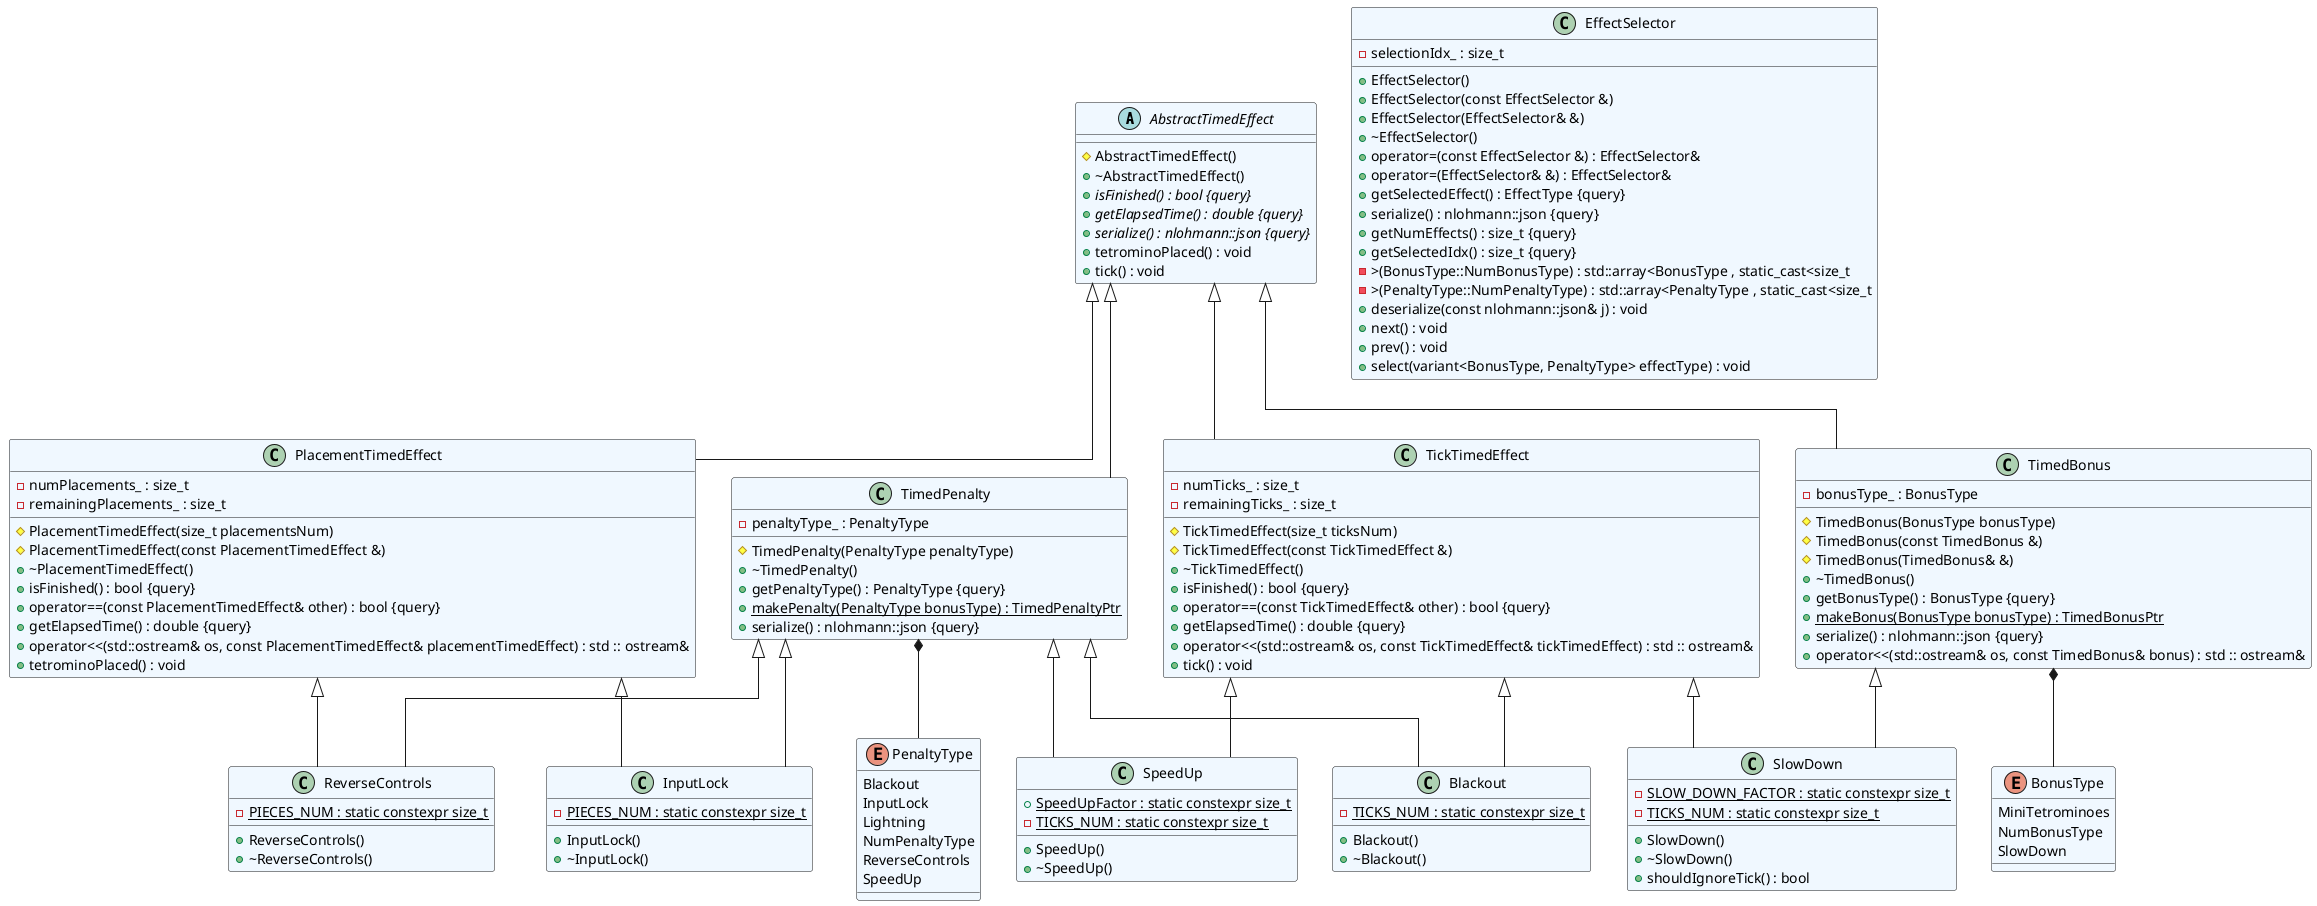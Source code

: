 @startuml EffectClass

skinparam linetype ortho
skinparam class {
    BackgroundColor AliceBlue
}

/' Objects '/

abstract class AbstractTimedEffect {
	#AbstractTimedEffect()
	+~AbstractTimedEffect()
	+{abstract} isFinished() : bool {query}
	+{abstract} getElapsedTime() : double {query}
	+{abstract} serialize() : nlohmann::json {query}
	+tetrominoPlaced() : void
	+tick() : void
}


class Blackout {
	+Blackout()
	+~Blackout()
	-{static} TICKS_NUM : static constexpr size_t
}


class EffectSelector {
	+EffectSelector()
	+EffectSelector(const EffectSelector &)
	+EffectSelector(EffectSelector& &)
	+~EffectSelector()
	+operator=(const EffectSelector &) : EffectSelector&
	+operator=(EffectSelector& &) : EffectSelector&
	+getSelectedEffect() : EffectType {query}
	+serialize() : nlohmann::json {query}
	+getNumEffects() : size_t {query}
	+getSelectedIdx() : size_t {query}
	-selectionIdx_ : size_t
	->(BonusType::NumBonusType) : std::array<BonusType , static_cast<size_t
	->(PenaltyType::NumPenaltyType) : std::array<PenaltyType , static_cast<size_t
	+deserialize(const nlohmann::json& j) : void
	+next() : void
	+prev() : void
	+select(variant<BonusType, PenaltyType> effectType) : void
}


class InputLock {
	+InputLock()
	+~InputLock()
	-{static} PIECES_NUM : static constexpr size_t
}


class PlacementTimedEffect {
	#PlacementTimedEffect(size_t placementsNum)
	#PlacementTimedEffect(const PlacementTimedEffect &)
	+~PlacementTimedEffect()
	+isFinished() : bool {query}
	+operator==(const PlacementTimedEffect& other) : bool {query}
	+getElapsedTime() : double {query}
	-numPlacements_ : size_t
	-remainingPlacements_ : size_t
	+operator<<(std::ostream& os, const PlacementTimedEffect& placementTimedEffect) : std :: ostream&
	+tetrominoPlaced() : void
}


class ReverseControls {
	+ReverseControls()
	+~ReverseControls()
	-{static} PIECES_NUM : static constexpr size_t
}


class SlowDown {
	+SlowDown()
	+~SlowDown()
	+shouldIgnoreTick() : bool
	-{static} SLOW_DOWN_FACTOR : static constexpr size_t
	-{static} TICKS_NUM : static constexpr size_t
}


class SpeedUp {
	+SpeedUp()
	+~SpeedUp()
	+{static} SpeedUpFactor : static constexpr size_t
	-{static} TICKS_NUM : static constexpr size_t
}


class TickTimedEffect {
	#TickTimedEffect(size_t ticksNum)
	#TickTimedEffect(const TickTimedEffect &)
	+~TickTimedEffect()
	+isFinished() : bool {query}
	+operator==(const TickTimedEffect& other) : bool {query}
	+getElapsedTime() : double {query}
	-numTicks_ : size_t
	-remainingTicks_ : size_t
	+operator<<(std::ostream& os, const TickTimedEffect& tickTimedEffect) : std :: ostream&
	+tick() : void
}


class TimedBonus {
	#TimedBonus(BonusType bonusType)
	#TimedBonus(const TimedBonus &)
	#TimedBonus(TimedBonus& &)
	+~TimedBonus()
	-bonusType_ : BonusType
	+getBonusType() : BonusType {query}
	+{static} makeBonus(BonusType bonusType) : TimedBonusPtr
	+serialize() : nlohmann::json {query}
	+operator<<(std::ostream& os, const TimedBonus& bonus) : std :: ostream&
}


class TimedPenalty {
	#TimedPenalty(PenaltyType penaltyType)
	+~TimedPenalty()
	+getPenaltyType() : PenaltyType {query}
	-penaltyType_ : PenaltyType
	+{static} makePenalty(PenaltyType bonusType) : TimedPenaltyPtr
	+serialize() : nlohmann::json {query}
}


enum BonusType {
	MiniTetrominoes
	NumBonusType
	SlowDown
}


enum PenaltyType {
	Blackout
	InputLock
	Lightning
	NumPenaltyType
	ReverseControls
	SpeedUp
}





/' Inheritance relationships '/

AbstractTimedEffect <|-- PlacementTimedEffect


AbstractTimedEffect <|-- TickTimedEffect


AbstractTimedEffect <|-- TimedBonus


AbstractTimedEffect <|-- TimedPenalty


PlacementTimedEffect <|-- InputLock


PlacementTimedEffect <|-- ReverseControls


TickTimedEffect <|-- Blackout


TickTimedEffect <|-- SlowDown


TickTimedEffect <|-- SpeedUp


TimedBonus <|-- SlowDown


TimedPenalty <|-- Blackout


TimedPenalty <|-- InputLock


TimedPenalty <|-- ReverseControls


TimedPenalty <|-- SpeedUp





/' Aggregation relationships '/

TimedBonus *-- BonusType


TimedPenalty *-- PenaltyType






/' Nested objects '/



@enduml
